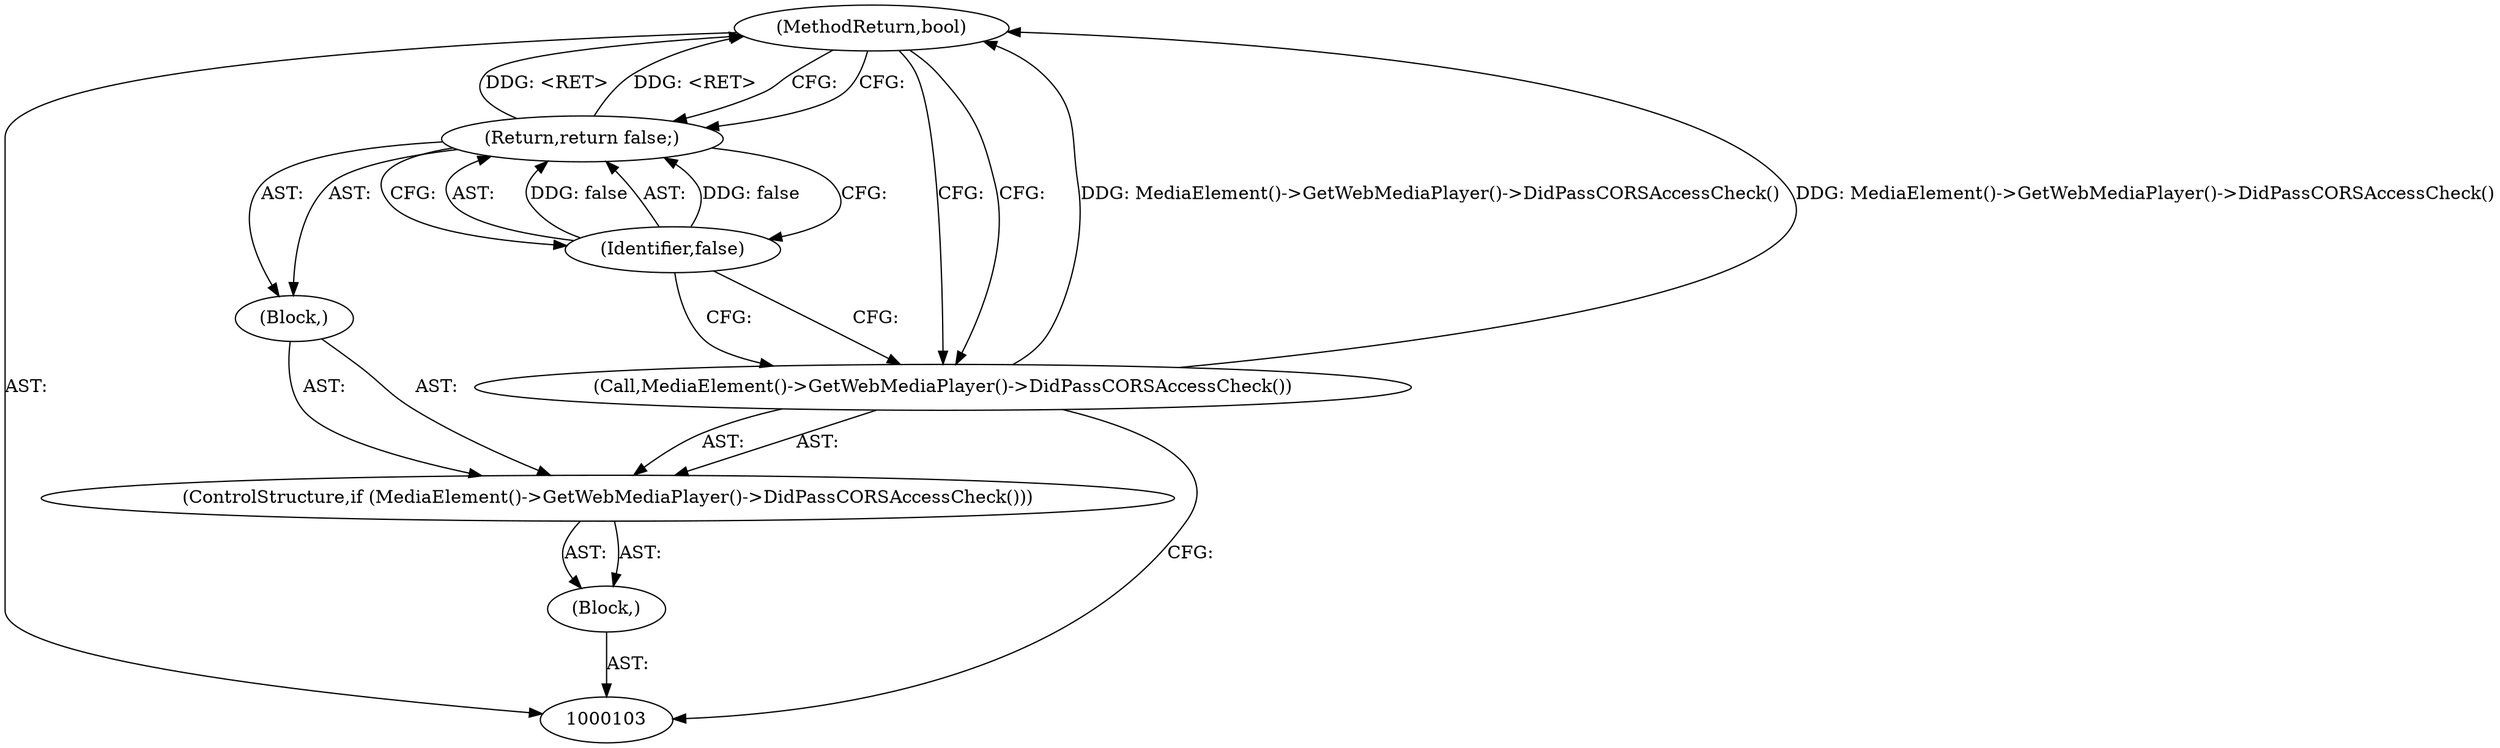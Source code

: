 digraph "0_Chrome_761c75d2d607638ff53c764b4925bcca9be601d8_0" {
"1000110" [label="(MethodReturn,bool)"];
"1000104" [label="(Block,)"];
"1000105" [label="(ControlStructure,if (MediaElement()->GetWebMediaPlayer()->DidPassCORSAccessCheck()))"];
"1000106" [label="(Call,MediaElement()->GetWebMediaPlayer()->DidPassCORSAccessCheck())"];
"1000107" [label="(Block,)"];
"1000109" [label="(Identifier,false)"];
"1000108" [label="(Return,return false;)"];
"1000110" -> "1000103"  [label="AST: "];
"1000110" -> "1000108"  [label="CFG: "];
"1000110" -> "1000106"  [label="CFG: "];
"1000108" -> "1000110"  [label="DDG: <RET>"];
"1000106" -> "1000110"  [label="DDG: MediaElement()->GetWebMediaPlayer()->DidPassCORSAccessCheck()"];
"1000104" -> "1000103"  [label="AST: "];
"1000105" -> "1000104"  [label="AST: "];
"1000105" -> "1000104"  [label="AST: "];
"1000106" -> "1000105"  [label="AST: "];
"1000107" -> "1000105"  [label="AST: "];
"1000106" -> "1000105"  [label="AST: "];
"1000106" -> "1000103"  [label="CFG: "];
"1000109" -> "1000106"  [label="CFG: "];
"1000110" -> "1000106"  [label="CFG: "];
"1000106" -> "1000110"  [label="DDG: MediaElement()->GetWebMediaPlayer()->DidPassCORSAccessCheck()"];
"1000107" -> "1000105"  [label="AST: "];
"1000108" -> "1000107"  [label="AST: "];
"1000109" -> "1000108"  [label="AST: "];
"1000109" -> "1000106"  [label="CFG: "];
"1000108" -> "1000109"  [label="CFG: "];
"1000109" -> "1000108"  [label="DDG: false"];
"1000108" -> "1000107"  [label="AST: "];
"1000108" -> "1000109"  [label="CFG: "];
"1000109" -> "1000108"  [label="AST: "];
"1000110" -> "1000108"  [label="CFG: "];
"1000108" -> "1000110"  [label="DDG: <RET>"];
"1000109" -> "1000108"  [label="DDG: false"];
}

